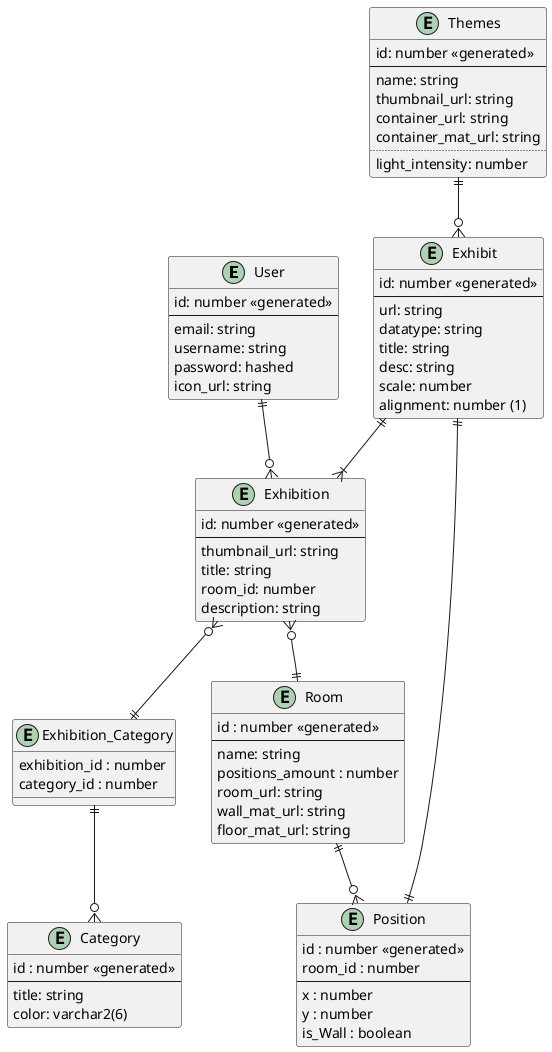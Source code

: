 @startuml DA-Klassendiagramm
entity User {
    id: number <<generated>>
    --
    email: string
    username: string
    password: hashed
    icon_url: string
}

entity Exhibition {
    id: number <<generated>>
    --
    thumbnail_url: string
    title: string
    room_id: number
    description: string
}
entity Themes {
    id: number <<generated>>
    --
    name: string
    thumbnail_url: string
    container_url: string
    container_mat_url: string
    ..
    light_intensity: number
}

entity Room {
    id : number <<generated>>
    --
    name: string
    positions_amount : number
    room_url: string
    wall_mat_url: string
    floor_mat_url: string
}

entity Position{
    id : number <<generated>>
    room_id : number
    ---
    x : number
    y : number
    is_Wall : boolean
}

entity Exhibition_Category {
    exhibition_id : number
    category_id : number
}

entity Category{
   id : number <<generated>>
   --
   title: string
   color: varchar2(6)
}

entity Exhibit {
    id: number <<generated>> 
    --
    url: string
    datatype: string
    title: string
    desc: string
    scale: number
    alignment: number (1)
}

User ||--o{ Exhibition
Exhibit ||--|{Exhibition
Exhibit ||--|| Position
Exhibition }o--|| Exhibition_Category
Exhibition_Category ||--o{ Category
Room ||--o{ Position
Exhibition }o--|| Room
Themes ||--o{ Exhibit
@enduml